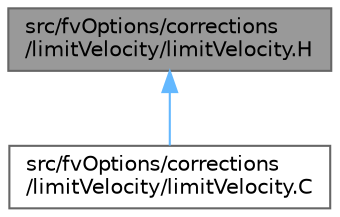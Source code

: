 digraph "src/fvOptions/corrections/limitVelocity/limitVelocity.H"
{
 // LATEX_PDF_SIZE
  bgcolor="transparent";
  edge [fontname=Helvetica,fontsize=10,labelfontname=Helvetica,labelfontsize=10];
  node [fontname=Helvetica,fontsize=10,shape=box,height=0.2,width=0.4];
  Node1 [id="Node000001",label="src/fvOptions/corrections\l/limitVelocity/limitVelocity.H",height=0.2,width=0.4,color="gray40", fillcolor="grey60", style="filled", fontcolor="black",tooltip=" "];
  Node1 -> Node2 [id="edge1_Node000001_Node000002",dir="back",color="steelblue1",style="solid",tooltip=" "];
  Node2 [id="Node000002",label="src/fvOptions/corrections\l/limitVelocity/limitVelocity.C",height=0.2,width=0.4,color="grey40", fillcolor="white", style="filled",URL="$fvOptions_2corrections_2limitVelocity_2limitVelocity_8C.html",tooltip=" "];
}
